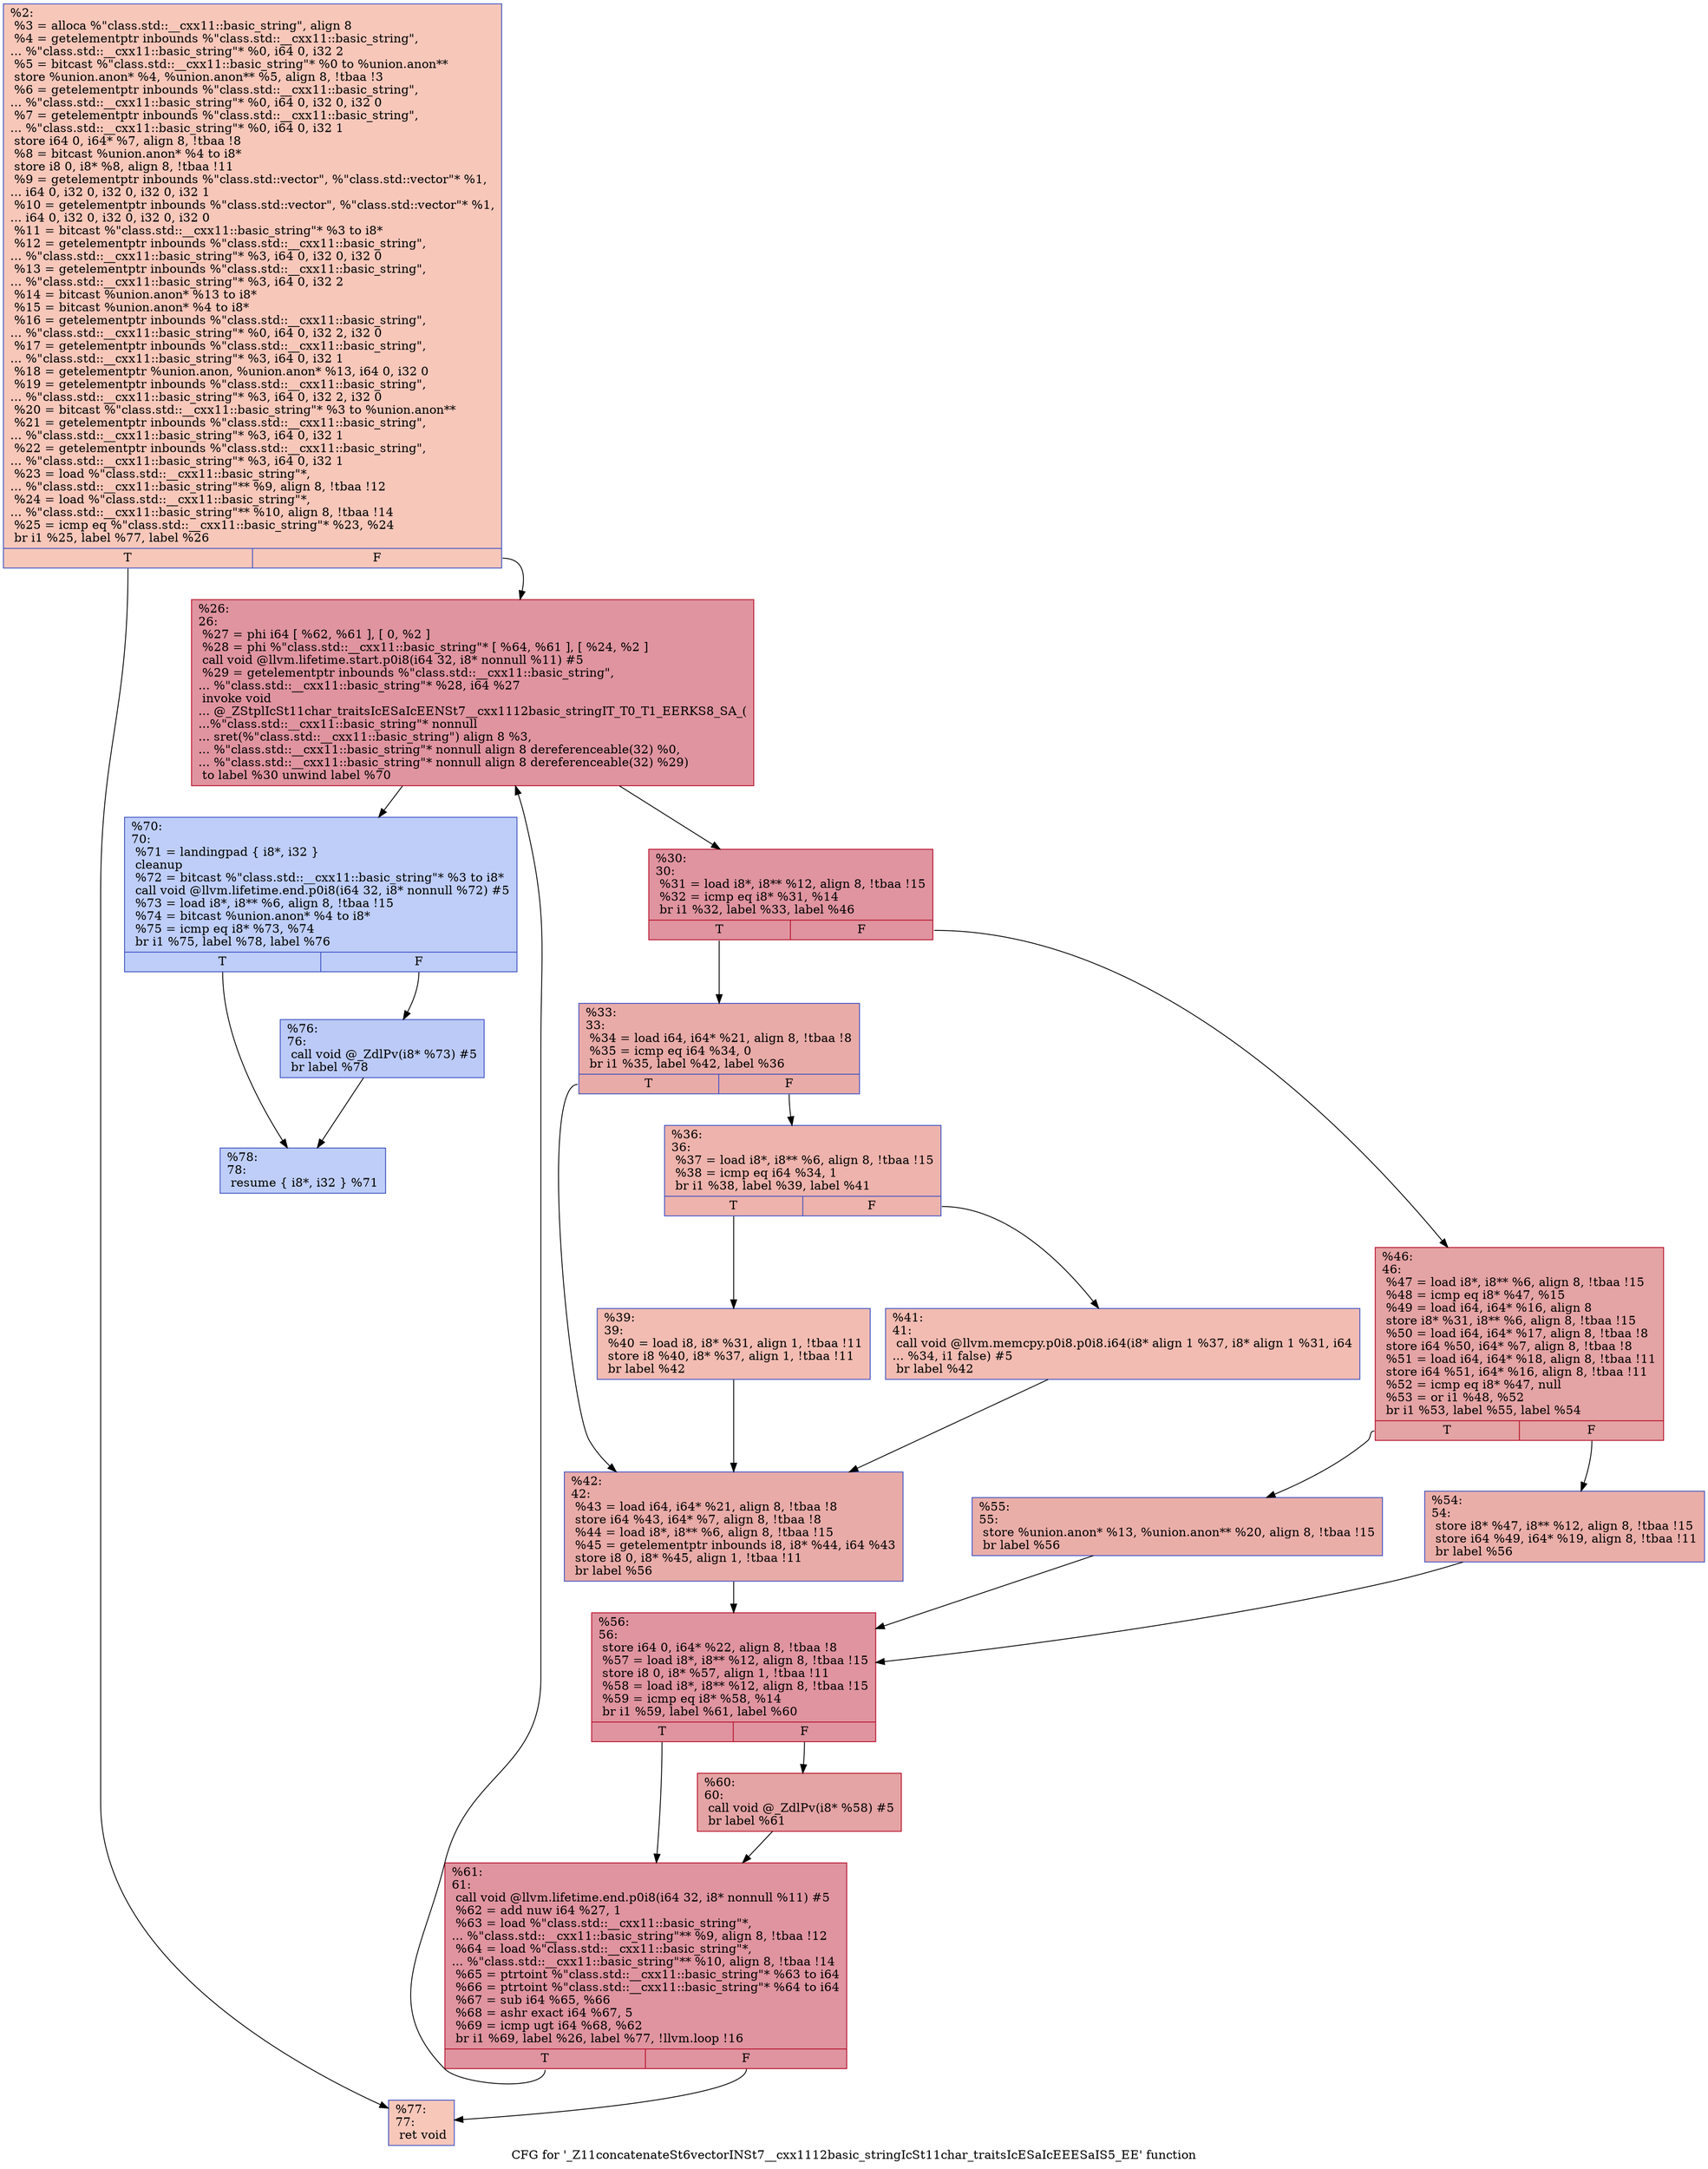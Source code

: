 digraph "CFG for '_Z11concatenateSt6vectorINSt7__cxx1112basic_stringIcSt11char_traitsIcESaIcEEESaIS5_EE' function" {
	label="CFG for '_Z11concatenateSt6vectorINSt7__cxx1112basic_stringIcSt11char_traitsIcESaIcEEESaIS5_EE' function";

	Node0x56299e0ea300 [shape=record,color="#3d50c3ff", style=filled, fillcolor="#ec7f6370",label="{%2:\l  %3 = alloca %\"class.std::__cxx11::basic_string\", align 8\l  %4 = getelementptr inbounds %\"class.std::__cxx11::basic_string\",\l... %\"class.std::__cxx11::basic_string\"* %0, i64 0, i32 2\l  %5 = bitcast %\"class.std::__cxx11::basic_string\"* %0 to %union.anon**\l  store %union.anon* %4, %union.anon** %5, align 8, !tbaa !3\l  %6 = getelementptr inbounds %\"class.std::__cxx11::basic_string\",\l... %\"class.std::__cxx11::basic_string\"* %0, i64 0, i32 0, i32 0\l  %7 = getelementptr inbounds %\"class.std::__cxx11::basic_string\",\l... %\"class.std::__cxx11::basic_string\"* %0, i64 0, i32 1\l  store i64 0, i64* %7, align 8, !tbaa !8\l  %8 = bitcast %union.anon* %4 to i8*\l  store i8 0, i8* %8, align 8, !tbaa !11\l  %9 = getelementptr inbounds %\"class.std::vector\", %\"class.std::vector\"* %1,\l... i64 0, i32 0, i32 0, i32 0, i32 1\l  %10 = getelementptr inbounds %\"class.std::vector\", %\"class.std::vector\"* %1,\l... i64 0, i32 0, i32 0, i32 0, i32 0\l  %11 = bitcast %\"class.std::__cxx11::basic_string\"* %3 to i8*\l  %12 = getelementptr inbounds %\"class.std::__cxx11::basic_string\",\l... %\"class.std::__cxx11::basic_string\"* %3, i64 0, i32 0, i32 0\l  %13 = getelementptr inbounds %\"class.std::__cxx11::basic_string\",\l... %\"class.std::__cxx11::basic_string\"* %3, i64 0, i32 2\l  %14 = bitcast %union.anon* %13 to i8*\l  %15 = bitcast %union.anon* %4 to i8*\l  %16 = getelementptr inbounds %\"class.std::__cxx11::basic_string\",\l... %\"class.std::__cxx11::basic_string\"* %0, i64 0, i32 2, i32 0\l  %17 = getelementptr inbounds %\"class.std::__cxx11::basic_string\",\l... %\"class.std::__cxx11::basic_string\"* %3, i64 0, i32 1\l  %18 = getelementptr %union.anon, %union.anon* %13, i64 0, i32 0\l  %19 = getelementptr inbounds %\"class.std::__cxx11::basic_string\",\l... %\"class.std::__cxx11::basic_string\"* %3, i64 0, i32 2, i32 0\l  %20 = bitcast %\"class.std::__cxx11::basic_string\"* %3 to %union.anon**\l  %21 = getelementptr inbounds %\"class.std::__cxx11::basic_string\",\l... %\"class.std::__cxx11::basic_string\"* %3, i64 0, i32 1\l  %22 = getelementptr inbounds %\"class.std::__cxx11::basic_string\",\l... %\"class.std::__cxx11::basic_string\"* %3, i64 0, i32 1\l  %23 = load %\"class.std::__cxx11::basic_string\"*,\l... %\"class.std::__cxx11::basic_string\"** %9, align 8, !tbaa !12\l  %24 = load %\"class.std::__cxx11::basic_string\"*,\l... %\"class.std::__cxx11::basic_string\"** %10, align 8, !tbaa !14\l  %25 = icmp eq %\"class.std::__cxx11::basic_string\"* %23, %24\l  br i1 %25, label %77, label %26\l|{<s0>T|<s1>F}}"];
	Node0x56299e0ea300:s0 -> Node0x56299e0eab90;
	Node0x56299e0ea300:s1 -> Node0x56299e0ec800;
	Node0x56299e0ec800 [shape=record,color="#b70d28ff", style=filled, fillcolor="#b70d2870",label="{%26:\l26:                                               \l  %27 = phi i64 [ %62, %61 ], [ 0, %2 ]\l  %28 = phi %\"class.std::__cxx11::basic_string\"* [ %64, %61 ], [ %24, %2 ]\l  call void @llvm.lifetime.start.p0i8(i64 32, i8* nonnull %11) #5\l  %29 = getelementptr inbounds %\"class.std::__cxx11::basic_string\",\l... %\"class.std::__cxx11::basic_string\"* %28, i64 %27\l  invoke void\l... @_ZStplIcSt11char_traitsIcESaIcEENSt7__cxx1112basic_stringIT_T0_T1_EERKS8_SA_(\l...%\"class.std::__cxx11::basic_string\"* nonnull\l... sret(%\"class.std::__cxx11::basic_string\") align 8 %3,\l... %\"class.std::__cxx11::basic_string\"* nonnull align 8 dereferenceable(32) %0,\l... %\"class.std::__cxx11::basic_string\"* nonnull align 8 dereferenceable(32) %29)\l          to label %30 unwind label %70\l}"];
	Node0x56299e0ec800 -> Node0x56299e0ed070;
	Node0x56299e0ec800 -> Node0x56299e0ed100;
	Node0x56299e0ed070 [shape=record,color="#b70d28ff", style=filled, fillcolor="#b70d2870",label="{%30:\l30:                                               \l  %31 = load i8*, i8** %12, align 8, !tbaa !15\l  %32 = icmp eq i8* %31, %14\l  br i1 %32, label %33, label %46\l|{<s0>T|<s1>F}}"];
	Node0x56299e0ed070:s0 -> Node0x56299e0ed820;
	Node0x56299e0ed070:s1 -> Node0x56299e0ed8b0;
	Node0x56299e0ed820 [shape=record,color="#3d50c3ff", style=filled, fillcolor="#cc403a70",label="{%33:\l33:                                               \l  %34 = load i64, i64* %21, align 8, !tbaa !8\l  %35 = icmp eq i64 %34, 0\l  br i1 %35, label %42, label %36\l|{<s0>T|<s1>F}}"];
	Node0x56299e0ed820:s0 -> Node0x56299e0ee100;
	Node0x56299e0ed820:s1 -> Node0x56299e0ee150;
	Node0x56299e0ee150 [shape=record,color="#3d50c3ff", style=filled, fillcolor="#d6524470",label="{%36:\l36:                                               \l  %37 = load i8*, i8** %6, align 8, !tbaa !15\l  %38 = icmp eq i64 %34, 1\l  br i1 %38, label %39, label %41\l|{<s0>T|<s1>F}}"];
	Node0x56299e0ee150:s0 -> Node0x56299e0ee9d0;
	Node0x56299e0ee150:s1 -> Node0x56299e0eea20;
	Node0x56299e0ee9d0 [shape=record,color="#3d50c3ff", style=filled, fillcolor="#e1675170",label="{%39:\l39:                                               \l  %40 = load i8, i8* %31, align 1, !tbaa !11\l  store i8 %40, i8* %37, align 1, !tbaa !11\l  br label %42\l}"];
	Node0x56299e0ee9d0 -> Node0x56299e0ee100;
	Node0x56299e0eea20 [shape=record,color="#3d50c3ff", style=filled, fillcolor="#e1675170",label="{%41:\l41:                                               \l  call void @llvm.memcpy.p0i8.p0i8.i64(i8* align 1 %37, i8* align 1 %31, i64\l... %34, i1 false) #5\l  br label %42\l}"];
	Node0x56299e0eea20 -> Node0x56299e0ee100;
	Node0x56299e0ee100 [shape=record,color="#3d50c3ff", style=filled, fillcolor="#cc403a70",label="{%42:\l42:                                               \l  %43 = load i64, i64* %21, align 8, !tbaa !8\l  store i64 %43, i64* %7, align 8, !tbaa !8\l  %44 = load i8*, i8** %6, align 8, !tbaa !15\l  %45 = getelementptr inbounds i8, i8* %44, i64 %43\l  store i8 0, i8* %45, align 1, !tbaa !11\l  br label %56\l}"];
	Node0x56299e0ee100 -> Node0x56299e0ef8d0;
	Node0x56299e0ed8b0 [shape=record,color="#b70d28ff", style=filled, fillcolor="#c32e3170",label="{%46:\l46:                                               \l  %47 = load i8*, i8** %6, align 8, !tbaa !15\l  %48 = icmp eq i8* %47, %15\l  %49 = load i64, i64* %16, align 8\l  store i8* %31, i8** %6, align 8, !tbaa !15\l  %50 = load i64, i64* %17, align 8, !tbaa !8\l  store i64 %50, i64* %7, align 8, !tbaa !8\l  %51 = load i64, i64* %18, align 8, !tbaa !11\l  store i64 %51, i64* %16, align 8, !tbaa !11\l  %52 = icmp eq i8* %47, null\l  %53 = or i1 %48, %52\l  br i1 %53, label %55, label %54\l|{<s0>T|<s1>F}}"];
	Node0x56299e0ed8b0:s0 -> Node0x56299e0efeb0;
	Node0x56299e0ed8b0:s1 -> Node0x56299e0eff00;
	Node0x56299e0eff00 [shape=record,color="#3d50c3ff", style=filled, fillcolor="#d0473d70",label="{%54:\l54:                                               \l  store i8* %47, i8** %12, align 8, !tbaa !15\l  store i64 %49, i64* %19, align 8, !tbaa !11\l  br label %56\l}"];
	Node0x56299e0eff00 -> Node0x56299e0ef8d0;
	Node0x56299e0efeb0 [shape=record,color="#3d50c3ff", style=filled, fillcolor="#d0473d70",label="{%55:\l55:                                               \l  store %union.anon* %13, %union.anon** %20, align 8, !tbaa !15\l  br label %56\l}"];
	Node0x56299e0efeb0 -> Node0x56299e0ef8d0;
	Node0x56299e0ef8d0 [shape=record,color="#b70d28ff", style=filled, fillcolor="#b70d2870",label="{%56:\l56:                                               \l  store i64 0, i64* %22, align 8, !tbaa !8\l  %57 = load i8*, i8** %12, align 8, !tbaa !15\l  store i8 0, i8* %57, align 1, !tbaa !11\l  %58 = load i8*, i8** %12, align 8, !tbaa !15\l  %59 = icmp eq i8* %58, %14\l  br i1 %59, label %61, label %60\l|{<s0>T|<s1>F}}"];
	Node0x56299e0ef8d0:s0 -> Node0x56299e0ec970;
	Node0x56299e0ef8d0:s1 -> Node0x56299e0f0520;
	Node0x56299e0f0520 [shape=record,color="#b70d28ff", style=filled, fillcolor="#c32e3170",label="{%60:\l60:                                               \l  call void @_ZdlPv(i8* %58) #5\l  br label %61\l}"];
	Node0x56299e0f0520 -> Node0x56299e0ec970;
	Node0x56299e0ec970 [shape=record,color="#b70d28ff", style=filled, fillcolor="#b70d2870",label="{%61:\l61:                                               \l  call void @llvm.lifetime.end.p0i8(i64 32, i8* nonnull %11) #5\l  %62 = add nuw i64 %27, 1\l  %63 = load %\"class.std::__cxx11::basic_string\"*,\l... %\"class.std::__cxx11::basic_string\"** %9, align 8, !tbaa !12\l  %64 = load %\"class.std::__cxx11::basic_string\"*,\l... %\"class.std::__cxx11::basic_string\"** %10, align 8, !tbaa !14\l  %65 = ptrtoint %\"class.std::__cxx11::basic_string\"* %63 to i64\l  %66 = ptrtoint %\"class.std::__cxx11::basic_string\"* %64 to i64\l  %67 = sub i64 %65, %66\l  %68 = ashr exact i64 %67, 5\l  %69 = icmp ugt i64 %68, %62\l  br i1 %69, label %26, label %77, !llvm.loop !16\l|{<s0>T|<s1>F}}"];
	Node0x56299e0ec970:s0 -> Node0x56299e0ec800;
	Node0x56299e0ec970:s1 -> Node0x56299e0eab90;
	Node0x56299e0ed100 [shape=record,color="#3d50c3ff", style=filled, fillcolor="#6c8ff170",label="{%70:\l70:                                               \l  %71 = landingpad \{ i8*, i32 \}\l          cleanup\l  %72 = bitcast %\"class.std::__cxx11::basic_string\"* %3 to i8*\l  call void @llvm.lifetime.end.p0i8(i64 32, i8* nonnull %72) #5\l  %73 = load i8*, i8** %6, align 8, !tbaa !15\l  %74 = bitcast %union.anon* %4 to i8*\l  %75 = icmp eq i8* %73, %74\l  br i1 %75, label %78, label %76\l|{<s0>T|<s1>F}}"];
	Node0x56299e0ed100:s0 -> Node0x56299e0f2450;
	Node0x56299e0ed100:s1 -> Node0x56299e0f24a0;
	Node0x56299e0f24a0 [shape=record,color="#3d50c3ff", style=filled, fillcolor="#6687ed70",label="{%76:\l76:                                               \l  call void @_ZdlPv(i8* %73) #5\l  br label %78\l}"];
	Node0x56299e0f24a0 -> Node0x56299e0f2450;
	Node0x56299e0eab90 [shape=record,color="#3d50c3ff", style=filled, fillcolor="#ec7f6370",label="{%77:\l77:                                               \l  ret void\l}"];
	Node0x56299e0f2450 [shape=record,color="#3d50c3ff", style=filled, fillcolor="#6c8ff170",label="{%78:\l78:                                               \l  resume \{ i8*, i32 \} %71\l}"];
}
